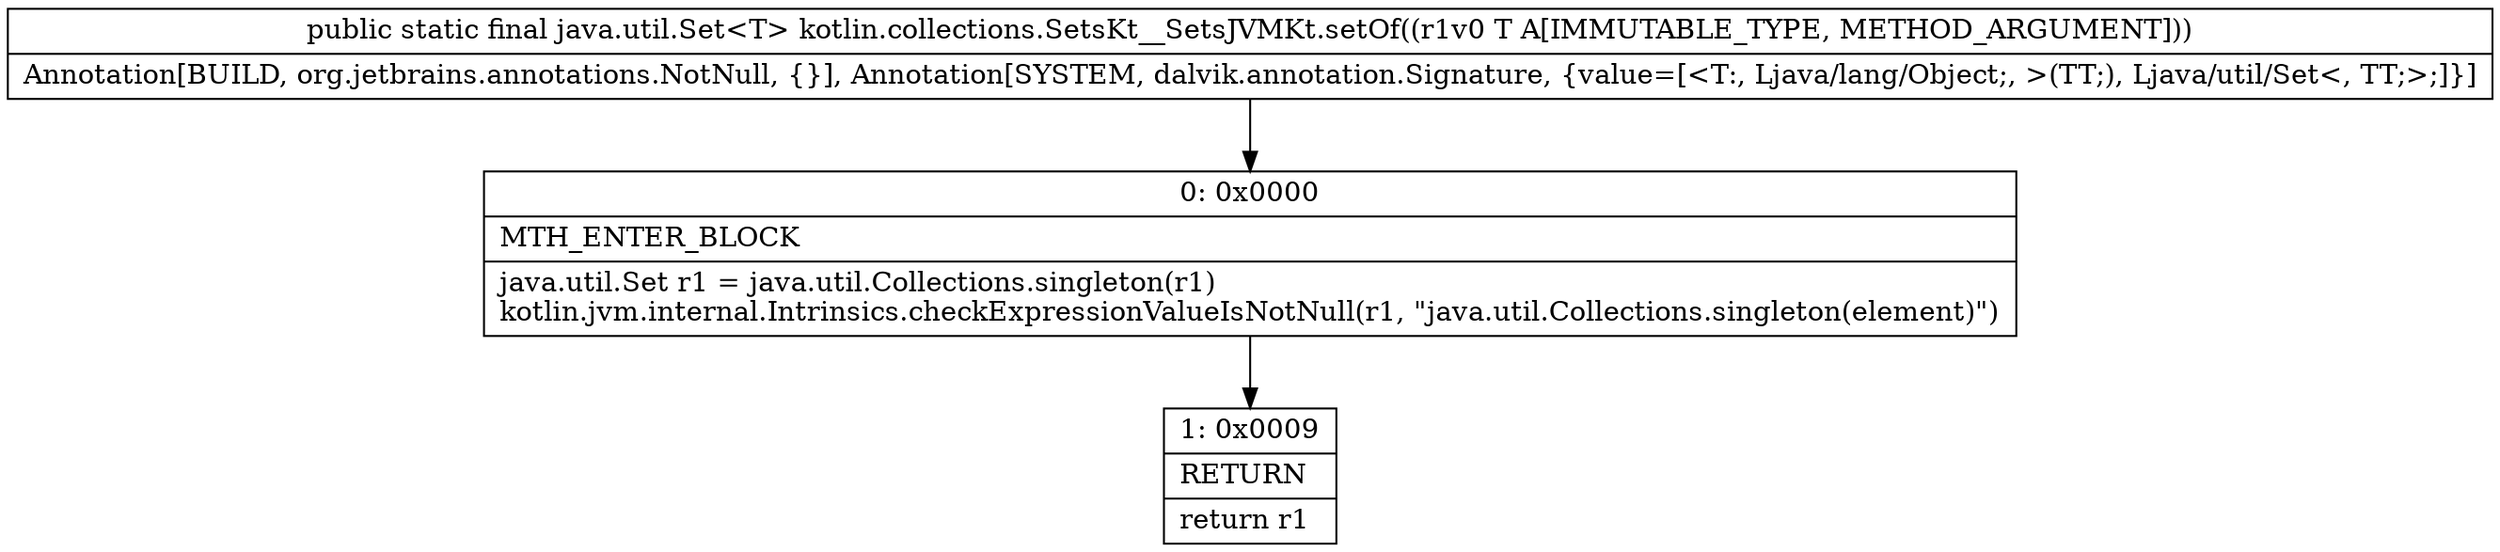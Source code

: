 digraph "CFG forkotlin.collections.SetsKt__SetsJVMKt.setOf(Ljava\/lang\/Object;)Ljava\/util\/Set;" {
Node_0 [shape=record,label="{0\:\ 0x0000|MTH_ENTER_BLOCK\l|java.util.Set r1 = java.util.Collections.singleton(r1)\lkotlin.jvm.internal.Intrinsics.checkExpressionValueIsNotNull(r1, \"java.util.Collections.singleton(element)\")\l}"];
Node_1 [shape=record,label="{1\:\ 0x0009|RETURN\l|return r1\l}"];
MethodNode[shape=record,label="{public static final java.util.Set\<T\> kotlin.collections.SetsKt__SetsJVMKt.setOf((r1v0 T A[IMMUTABLE_TYPE, METHOD_ARGUMENT]))  | Annotation[BUILD, org.jetbrains.annotations.NotNull, \{\}], Annotation[SYSTEM, dalvik.annotation.Signature, \{value=[\<T:, Ljava\/lang\/Object;, \>(TT;), Ljava\/util\/Set\<, TT;\>;]\}]\l}"];
MethodNode -> Node_0;
Node_0 -> Node_1;
}

